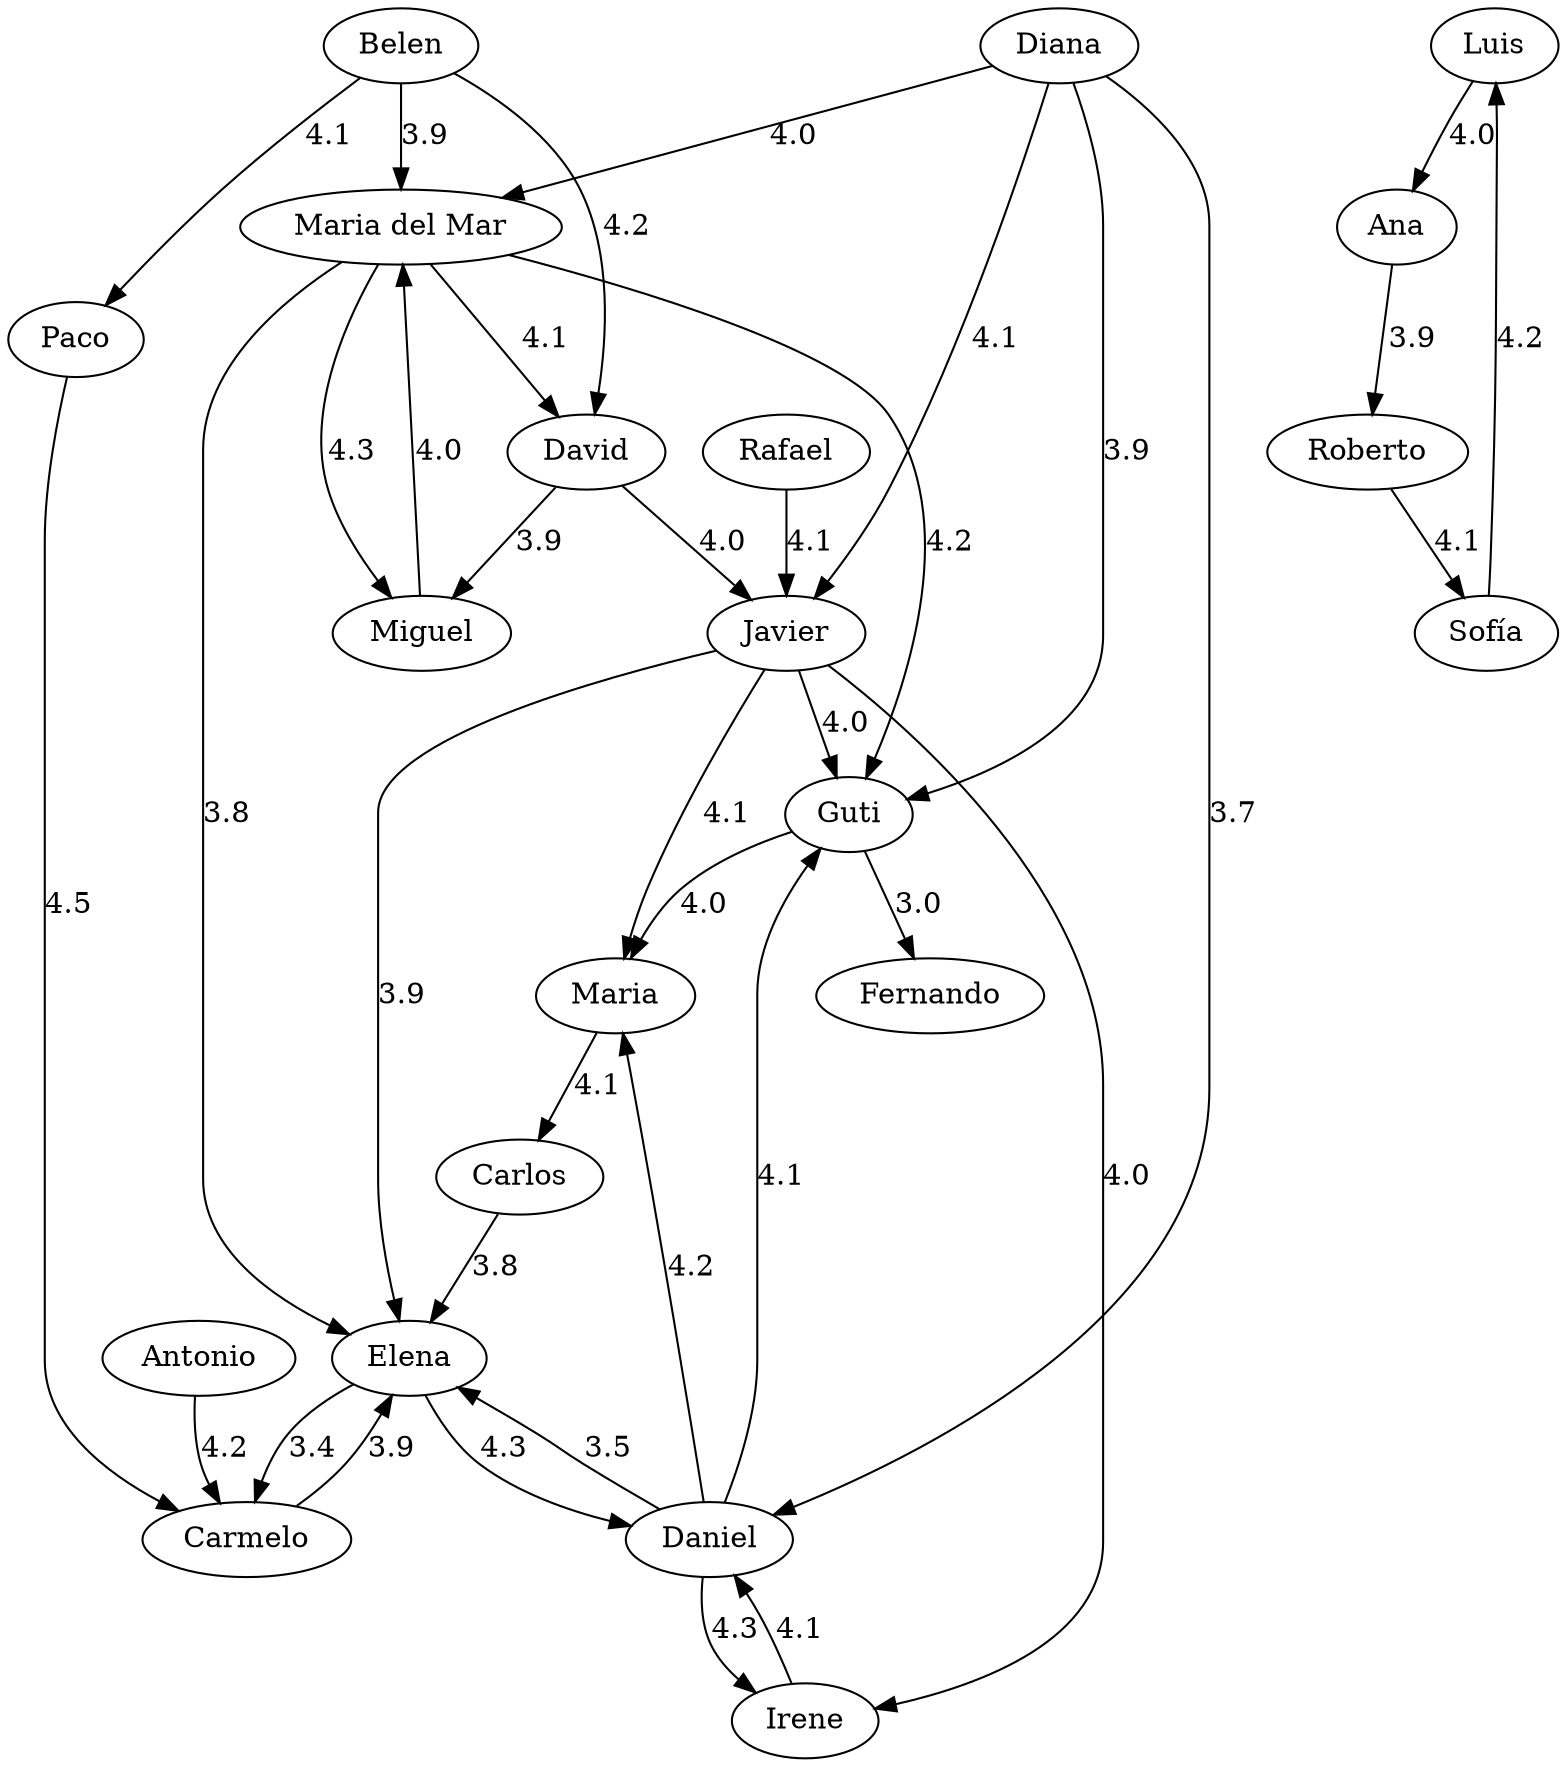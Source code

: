 digraph G {
  1 [ label="Diana" ];
  2 [ label="Guti" ];
  3 [ label="David" ];
  4 [ label="Miguel" ];
  5 [ label="Belen" ];
  6 [ label="Rafael" ];
  7 [ label="Paco" ];
  8 [ label="Elena" ];
  9 [ label="Fernando" ];
  10 [ label="Irene" ];
  11 [ label="Antonio" ];
  12 [ label="Maria" ];
  13 [ label="Carlos" ];
  14 [ label="Daniel" ];
  15 [ label="Javier" ];
  16 [ label="Maria del Mar" ];
  17 [ label="Carmelo" ];
  18 [ label="Luis" ];
  19 [ label="Ana" ];
  20 [ label="Roberto" ];
  21 [ label="Sofía" ];
  1 -> 2 [ label="3.9" ];
  1 -> 14 [ label="3.7" ];
  1 -> 15 [ label="4.1" ];
  1 -> 16 [ label="4.0" ];
  14 -> 2 [ label="4.1" ];
  14 -> 8 [ label="3.5" ];
  14 -> 12 [ label="4.2" ];
  14 -> 10 [ label="4.3" ];
  15 -> 2 [ label="4.0" ];
  15 -> 8 [ label="3.9" ];
  15 -> 12 [ label="4.1" ];
  15 -> 10 [ label="4.0" ];
  16 -> 2 [ label="4.2" ];
  16 -> 8 [ label="3.8" ];
  16 -> 3 [ label="4.1" ];
  16 -> 4 [ label="4.3" ];
  13 -> 8 [ label="3.8" ];
  17 -> 8 [ label="3.9" ];
  3 -> 15 [ label="4.0" ];
  5 -> 16 [ label="3.9" ];
  10 -> 14 [ label="4.1" ];
  2 -> 12 [ label="4.0" ];
  11 -> 17 [ label="4.2" ];
  2 -> 9 [ label="3.0" ];
  3 -> 4 [ label="3.9" ];
  4 -> 16 [ label="4.0" ];
  5 -> 7 [ label="4.1" ];
  6 -> 15 [ label="4.1" ];
  8 -> 14 [ label="4.3" ];
  5 -> 3 [ label="4.2" ];
  7 -> 17 [ label="4.5" ];
  12 -> 13 [ label="4.1" ];
  8 -> 17 [ label="3.4" ];
  18 -> 19 [ label="4.0" ];
  19 -> 20 [ label="3.9" ];
  20 -> 21 [ label="4.1" ];
  21 -> 18 [ label="4.2" ];
}
